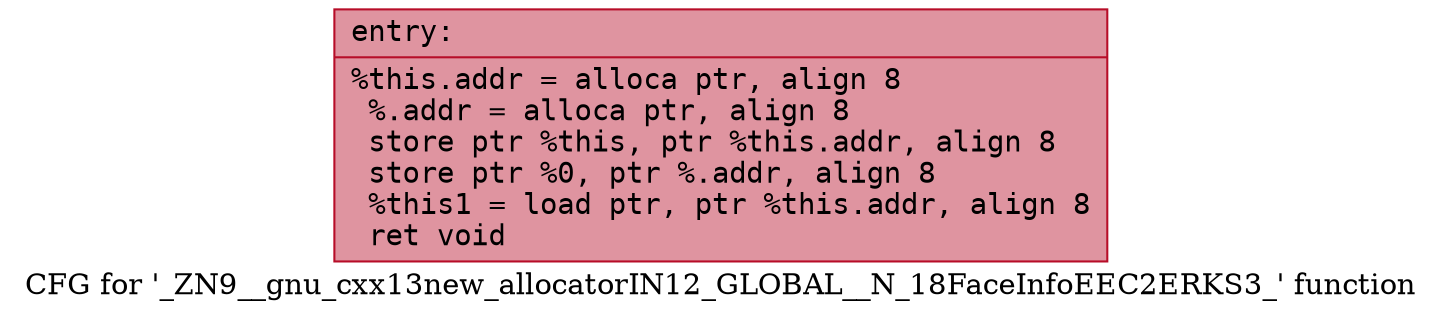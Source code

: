 digraph "CFG for '_ZN9__gnu_cxx13new_allocatorIN12_GLOBAL__N_18FaceInfoEEC2ERKS3_' function" {
	label="CFG for '_ZN9__gnu_cxx13new_allocatorIN12_GLOBAL__N_18FaceInfoEEC2ERKS3_' function";

	Node0x55dfe4c6e100 [shape=record,color="#b70d28ff", style=filled, fillcolor="#b70d2870" fontname="Courier",label="{entry:\l|  %this.addr = alloca ptr, align 8\l  %.addr = alloca ptr, align 8\l  store ptr %this, ptr %this.addr, align 8\l  store ptr %0, ptr %.addr, align 8\l  %this1 = load ptr, ptr %this.addr, align 8\l  ret void\l}"];
}
